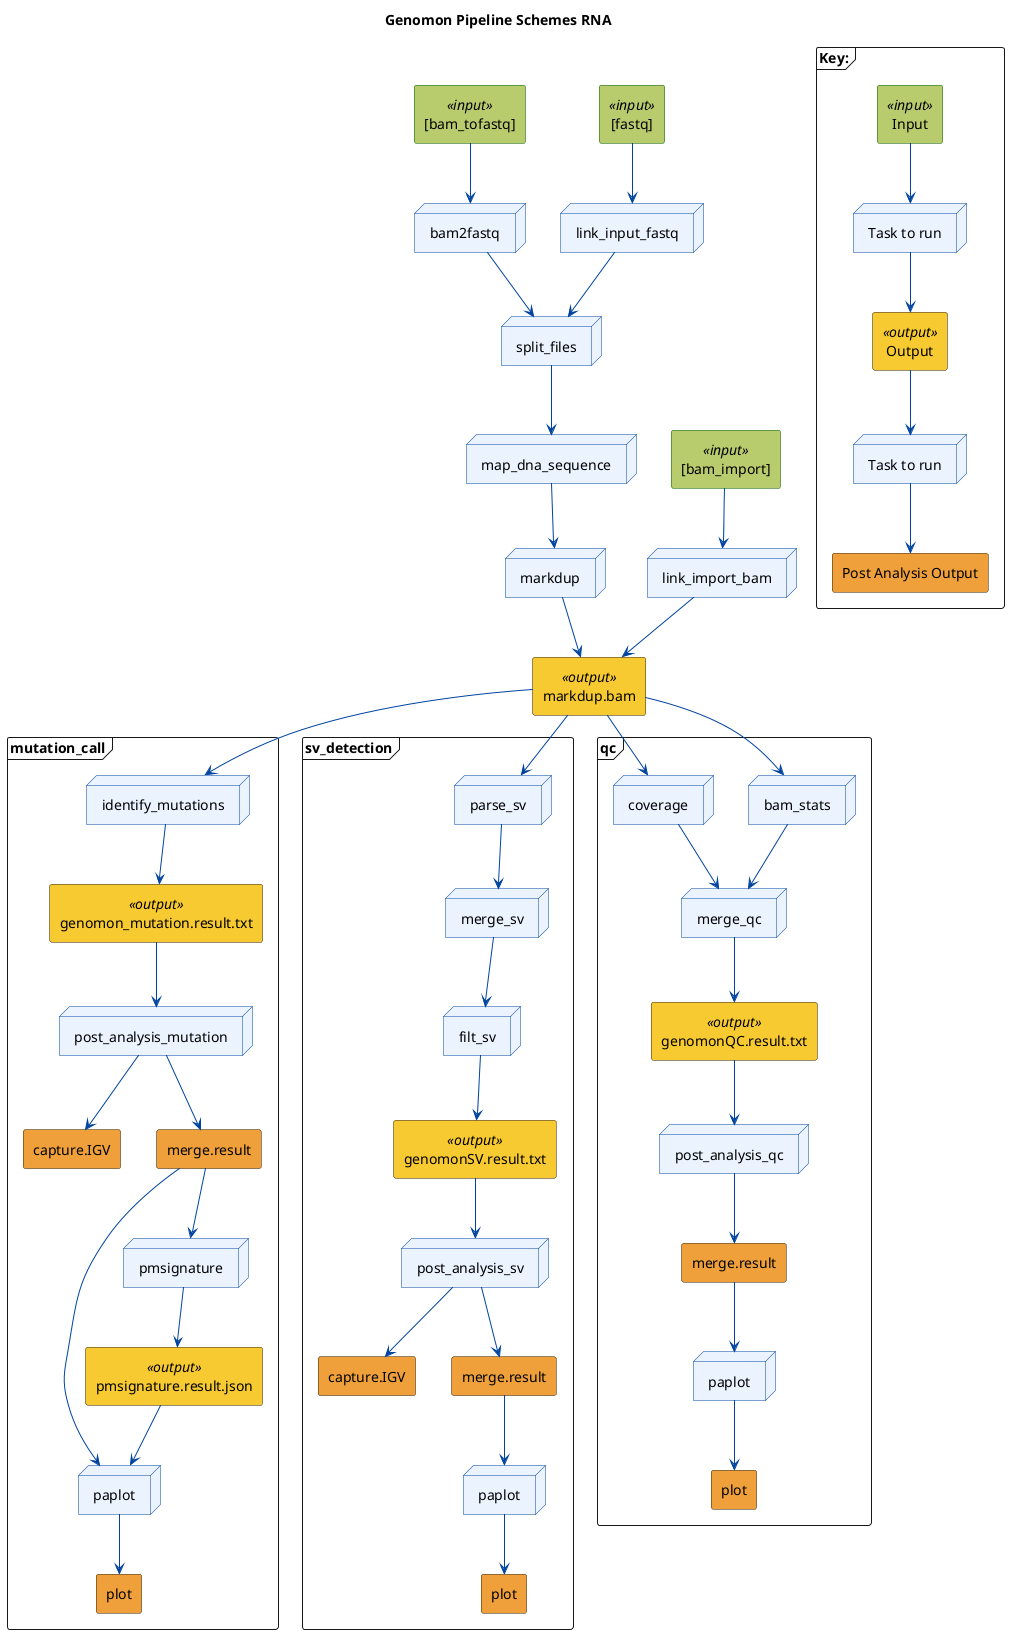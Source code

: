 @startuml
title Genomon Pipeline Schemes RNA
skinparam Shadowing false

skinparam component  {
  ArrowColor #0044A0
}
skinparam node {
  BackgroundColor #EBF3FF
  BorderColor #0044A0
'  FontName helvetica
'  FontSize 12
}

skinparam rectangle {

  BackgroundColor<<input>> #B8CC6E
  BorderColor<<input>>     #006000

  BackgroundColor<<output>> #F8CA31
  BorderColor<<output>> #33220D
  
  BackgroundColor #EFA03B
  BorderColor #33220D
}

rectangle "[bam_tofastq]" <<input>> as tsk_input_bam2fastq
rectangle "[fastq]"       <<input>> as tsk_input_fastq    
rectangle "[bam_import]"  <<input>> as tsk_input_bamimport

node "bam2fastq"        as tsk_bam2fastq       
node "link_import_bam"  as tsk_link_import_bam 
node "link_input_fastq" as tsk_link_input_fastq
node "split_files"      as tsk_split_files     
node "map_dna_sequence" as tsk_map_dna_sequence
node "markdup"          as tsk_markdup         

rectangle "markdup.bam" <<output>> as out_bam

  
tsk_input_bam2fastq  --> tsk_bam2fastq       
tsk_input_fastq      --> tsk_link_input_fastq
tsk_input_bamimport  --> tsk_link_import_bam 
tsk_bam2fastq        --> tsk_split_files     
tsk_link_input_fastq --> tsk_split_files     
tsk_split_files      --> tsk_map_dna_sequence
tsk_map_dna_sequence --> tsk_markdup         
tsk_link_import_bam  --> out_bam             
tsk_markdup          --> out_bam             

frame "[mutation_call]" {
  node "identify_mutations"          as tsk_m_identify
  node "post_analysis_mutation"      as tsk_m_pa
  node "paplot"                      as tsk_m_paplot
  node "pmsignature"                 as tsk_m_signature
  rectangle "genomon_mutation.result.txt" <<output>> as out_m_result
  rectangle "capture.IGV"                  as out_m_pa_igv
  rectangle "merge.result"                 as out_m_pa_merge
  rectangle "pmsignature.result.json"     <<output>> as out_m_signature
  rectangle "plot"                         as out_m_paplot

  out_bam         --> tsk_m_identify 
  tsk_m_identify  --> out_m_result   
  out_m_result    --> tsk_m_pa       
  tsk_m_pa        --> out_m_pa_merge 
  tsk_m_pa        --> out_m_pa_igv   
  out_m_pa_merge  --> tsk_m_signature
  tsk_m_signature --> out_m_signature
  out_m_pa_merge  --> tsk_m_paplot   
  out_m_signature --> tsk_m_paplot   
  tsk_m_paplot    --> out_m_paplot   
}

frame "[sv_detection]" {
  node "parse_sv"             as tsk_s_parse      
  node "merge_sv"             as tsk_s_merge      
  node "filt_sv"              as tsk_s_filt       
  node "post_analysis_sv"     as tsk_s_pa         
  node "paplot"               as tsk_s_paplot     
  rectangle "genomonSV.result.txt" <<output>> as out_s_result
  rectangle "capture.IGV"           as out_s_pa_sv_igv
  rectangle "merge.result"          as out_s_pa_sv_merge
  rectangle "plot"                  as out_s_paplot

  out_bam           --> tsk_s_parse
  tsk_s_parse       --> tsk_s_merge
  tsk_s_merge       --> tsk_s_filt
  tsk_s_filt        --> out_s_result
  out_s_result      --> tsk_s_pa
  tsk_s_pa          --> out_s_pa_sv_merge
  tsk_s_pa          --> out_s_pa_sv_igv
  out_s_pa_sv_merge --> tsk_s_paplot
  tsk_s_paplot      --> out_s_paplot
}

frame "[qc]" {
  node "bam_stats"            as tsk_q_bam_stats
  node "coverage"             as tsk_q_coverage
  node "merge_qc"             as tsk_q_merge
  node "post_analysis_qc"     as tsk_q_pa
  node "paplot"               as tsk_q_paplot
  rectangle "genomonQC.result.txt" <<output>> as out_q_result
  rectangle "merge.result"          as out_q_pa_merge
  rectangle "plot"                  as out_q_paplot

  out_bam         --> tsk_q_bam_stats     
  out_bam         --> tsk_q_coverage      
  tsk_q_bam_stats --> tsk_q_merge
  tsk_q_coverage  --> tsk_q_merge
  tsk_q_merge     --> out_q_result
  out_q_result    --> tsk_q_pa
  tsk_q_pa        --> out_q_pa_merge
  out_q_pa_merge  --> tsk_q_paplot
  tsk_q_paplot    --> out_q_paplot
}

frame "Key:" {
  rectangle "Input" <<input>> as k1
  node "Task to run" as k2
  rectangle "Output" <<output>> as k3
  node "Task to run" as k4
  rectangle "Post Analysis Output"  as k5
  
  k1 --> k2
  k2 --> k3
  k3 --> k4
  k4 --> k5
}
@enduml
